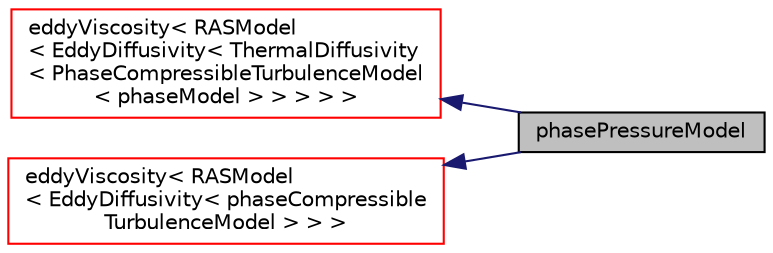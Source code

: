 digraph "phasePressureModel"
{
  bgcolor="transparent";
  edge [fontname="Helvetica",fontsize="10",labelfontname="Helvetica",labelfontsize="10"];
  node [fontname="Helvetica",fontsize="10",shape=record];
  rankdir="LR";
  Node31 [label="phasePressureModel",height=0.2,width=0.4,color="black", fillcolor="grey75", style="filled", fontcolor="black"];
  Node32 -> Node31 [dir="back",color="midnightblue",fontsize="10",style="solid",fontname="Helvetica"];
  Node32 [label="eddyViscosity\< RASModel\l\< EddyDiffusivity\< ThermalDiffusivity\l\< PhaseCompressibleTurbulenceModel\l\< phaseModel \> \> \> \> \>",height=0.2,width=0.4,color="red",URL="$a32189.html"];
  Node108 -> Node31 [dir="back",color="midnightblue",fontsize="10",style="solid",fontname="Helvetica"];
  Node108 [label="eddyViscosity\< RASModel\l\< EddyDiffusivity\< phaseCompressible\lTurbulenceModel \> \> \>",height=0.2,width=0.4,color="red",URL="$a32189.html"];
}
